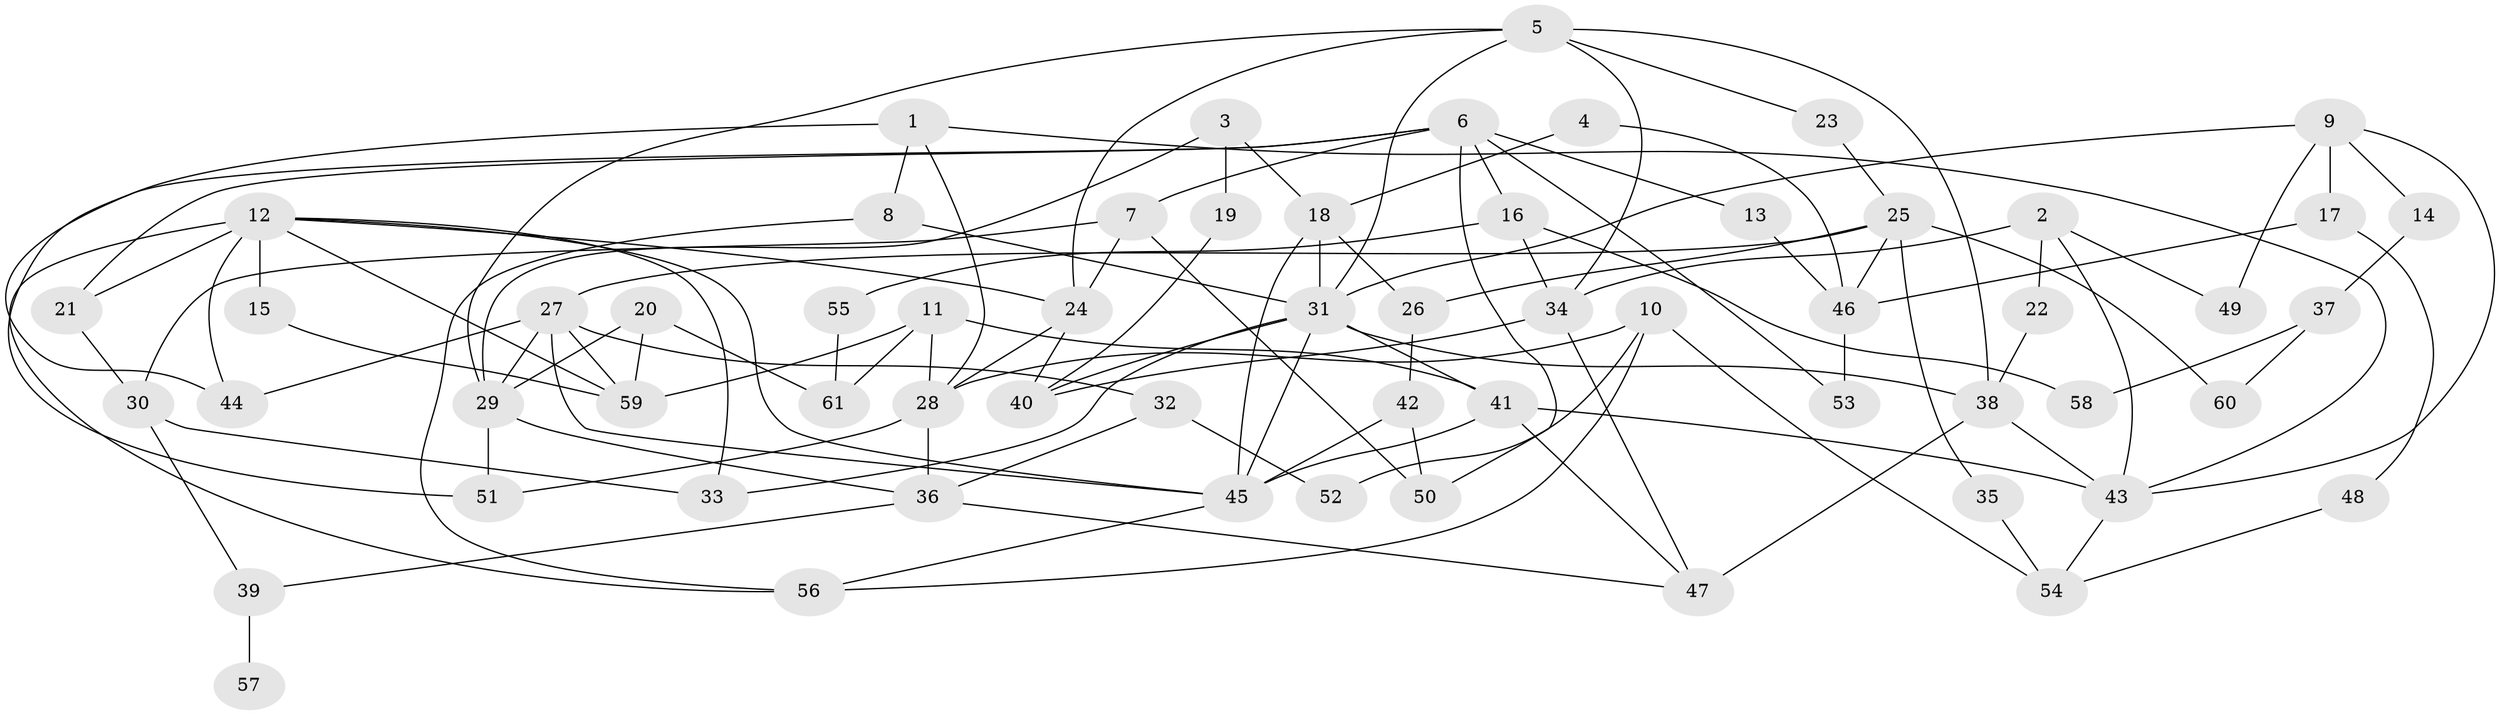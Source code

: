 // original degree distribution, {9: 0.008264462809917356, 4: 0.18181818181818182, 1: 0.18181818181818182, 5: 0.049586776859504134, 3: 0.2231404958677686, 7: 0.01652892561983471, 6: 0.05785123966942149, 2: 0.2727272727272727, 8: 0.008264462809917356}
// Generated by graph-tools (version 1.1) at 2025/00/03/09/25 03:00:56]
// undirected, 61 vertices, 116 edges
graph export_dot {
graph [start="1"]
  node [color=gray90,style=filled];
  1;
  2;
  3;
  4;
  5;
  6;
  7;
  8;
  9;
  10;
  11;
  12;
  13;
  14;
  15;
  16;
  17;
  18;
  19;
  20;
  21;
  22;
  23;
  24;
  25;
  26;
  27;
  28;
  29;
  30;
  31;
  32;
  33;
  34;
  35;
  36;
  37;
  38;
  39;
  40;
  41;
  42;
  43;
  44;
  45;
  46;
  47;
  48;
  49;
  50;
  51;
  52;
  53;
  54;
  55;
  56;
  57;
  58;
  59;
  60;
  61;
  1 -- 8 [weight=1.0];
  1 -- 28 [weight=1.0];
  1 -- 43 [weight=1.0];
  1 -- 44 [weight=1.0];
  2 -- 22 [weight=1.0];
  2 -- 34 [weight=2.0];
  2 -- 43 [weight=1.0];
  2 -- 49 [weight=1.0];
  3 -- 18 [weight=1.0];
  3 -- 19 [weight=1.0];
  3 -- 29 [weight=1.0];
  4 -- 18 [weight=1.0];
  4 -- 46 [weight=1.0];
  5 -- 23 [weight=1.0];
  5 -- 24 [weight=1.0];
  5 -- 29 [weight=1.0];
  5 -- 31 [weight=1.0];
  5 -- 34 [weight=1.0];
  5 -- 38 [weight=1.0];
  6 -- 7 [weight=1.0];
  6 -- 13 [weight=1.0];
  6 -- 16 [weight=1.0];
  6 -- 21 [weight=1.0];
  6 -- 50 [weight=1.0];
  6 -- 51 [weight=1.0];
  6 -- 53 [weight=1.0];
  7 -- 24 [weight=1.0];
  7 -- 30 [weight=1.0];
  7 -- 50 [weight=1.0];
  8 -- 31 [weight=1.0];
  8 -- 56 [weight=1.0];
  9 -- 14 [weight=1.0];
  9 -- 17 [weight=1.0];
  9 -- 31 [weight=1.0];
  9 -- 43 [weight=1.0];
  9 -- 49 [weight=1.0];
  10 -- 28 [weight=1.0];
  10 -- 52 [weight=1.0];
  10 -- 54 [weight=1.0];
  10 -- 56 [weight=1.0];
  11 -- 28 [weight=1.0];
  11 -- 41 [weight=1.0];
  11 -- 59 [weight=1.0];
  11 -- 61 [weight=1.0];
  12 -- 15 [weight=1.0];
  12 -- 21 [weight=2.0];
  12 -- 24 [weight=1.0];
  12 -- 33 [weight=1.0];
  12 -- 44 [weight=1.0];
  12 -- 45 [weight=1.0];
  12 -- 56 [weight=1.0];
  12 -- 59 [weight=1.0];
  13 -- 46 [weight=1.0];
  14 -- 37 [weight=1.0];
  15 -- 59 [weight=1.0];
  16 -- 34 [weight=1.0];
  16 -- 55 [weight=1.0];
  16 -- 58 [weight=1.0];
  17 -- 46 [weight=1.0];
  17 -- 48 [weight=1.0];
  18 -- 26 [weight=1.0];
  18 -- 31 [weight=1.0];
  18 -- 45 [weight=1.0];
  19 -- 40 [weight=1.0];
  20 -- 29 [weight=1.0];
  20 -- 59 [weight=1.0];
  20 -- 61 [weight=1.0];
  21 -- 30 [weight=1.0];
  22 -- 38 [weight=1.0];
  23 -- 25 [weight=1.0];
  24 -- 28 [weight=1.0];
  24 -- 40 [weight=1.0];
  25 -- 26 [weight=1.0];
  25 -- 27 [weight=1.0];
  25 -- 35 [weight=1.0];
  25 -- 46 [weight=1.0];
  25 -- 60 [weight=2.0];
  26 -- 42 [weight=1.0];
  27 -- 29 [weight=1.0];
  27 -- 32 [weight=1.0];
  27 -- 44 [weight=1.0];
  27 -- 45 [weight=1.0];
  27 -- 59 [weight=1.0];
  28 -- 36 [weight=1.0];
  28 -- 51 [weight=1.0];
  29 -- 36 [weight=1.0];
  29 -- 51 [weight=1.0];
  30 -- 33 [weight=1.0];
  30 -- 39 [weight=1.0];
  31 -- 33 [weight=1.0];
  31 -- 38 [weight=1.0];
  31 -- 40 [weight=1.0];
  31 -- 41 [weight=1.0];
  31 -- 45 [weight=2.0];
  32 -- 36 [weight=1.0];
  32 -- 52 [weight=1.0];
  34 -- 40 [weight=1.0];
  34 -- 47 [weight=1.0];
  35 -- 54 [weight=1.0];
  36 -- 39 [weight=1.0];
  36 -- 47 [weight=1.0];
  37 -- 58 [weight=1.0];
  37 -- 60 [weight=1.0];
  38 -- 43 [weight=1.0];
  38 -- 47 [weight=1.0];
  39 -- 57 [weight=1.0];
  41 -- 43 [weight=1.0];
  41 -- 45 [weight=1.0];
  41 -- 47 [weight=1.0];
  42 -- 45 [weight=1.0];
  42 -- 50 [weight=1.0];
  43 -- 54 [weight=1.0];
  45 -- 56 [weight=1.0];
  46 -- 53 [weight=1.0];
  48 -- 54 [weight=1.0];
  55 -- 61 [weight=1.0];
}
